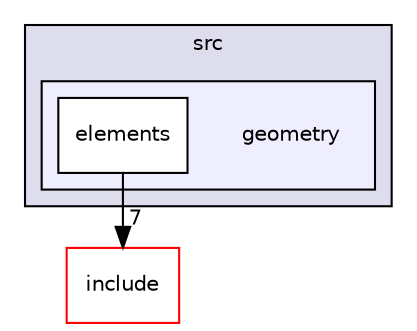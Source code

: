 digraph "/home/boyd/Scrivania/Thesis/SU2/Common/src/geometry" {
  compound=true
  node [ fontsize="10", fontname="Helvetica"];
  edge [ labelfontsize="10", labelfontname="Helvetica"];
  subgraph clusterdir_3752367cbca4c9b58dde90984de9bccc {
    graph [ bgcolor="#ddddee", pencolor="black", label="src" fontname="Helvetica", fontsize="10", URL="dir_3752367cbca4c9b58dde90984de9bccc.html"]
  subgraph clusterdir_97bb17c0245c58f47f6073f38444f0fc {
    graph [ bgcolor="#eeeeff", pencolor="black", label="" URL="dir_97bb17c0245c58f47f6073f38444f0fc.html"];
    dir_97bb17c0245c58f47f6073f38444f0fc [shape=plaintext label="geometry"];
    dir_37cc92985cef828633ea195e7c5ed3c6 [shape=box label="elements" color="black" fillcolor="white" style="filled" URL="dir_37cc92985cef828633ea195e7c5ed3c6.html"];
  }
  }
  dir_92cb2900980f09bf257878861626e98f [shape=box label="include" fillcolor="white" style="filled" color="red" URL="dir_92cb2900980f09bf257878861626e98f.html"];
  dir_37cc92985cef828633ea195e7c5ed3c6->dir_92cb2900980f09bf257878861626e98f [headlabel="7", labeldistance=1.5 headhref="dir_000009_000000.html"];
}
